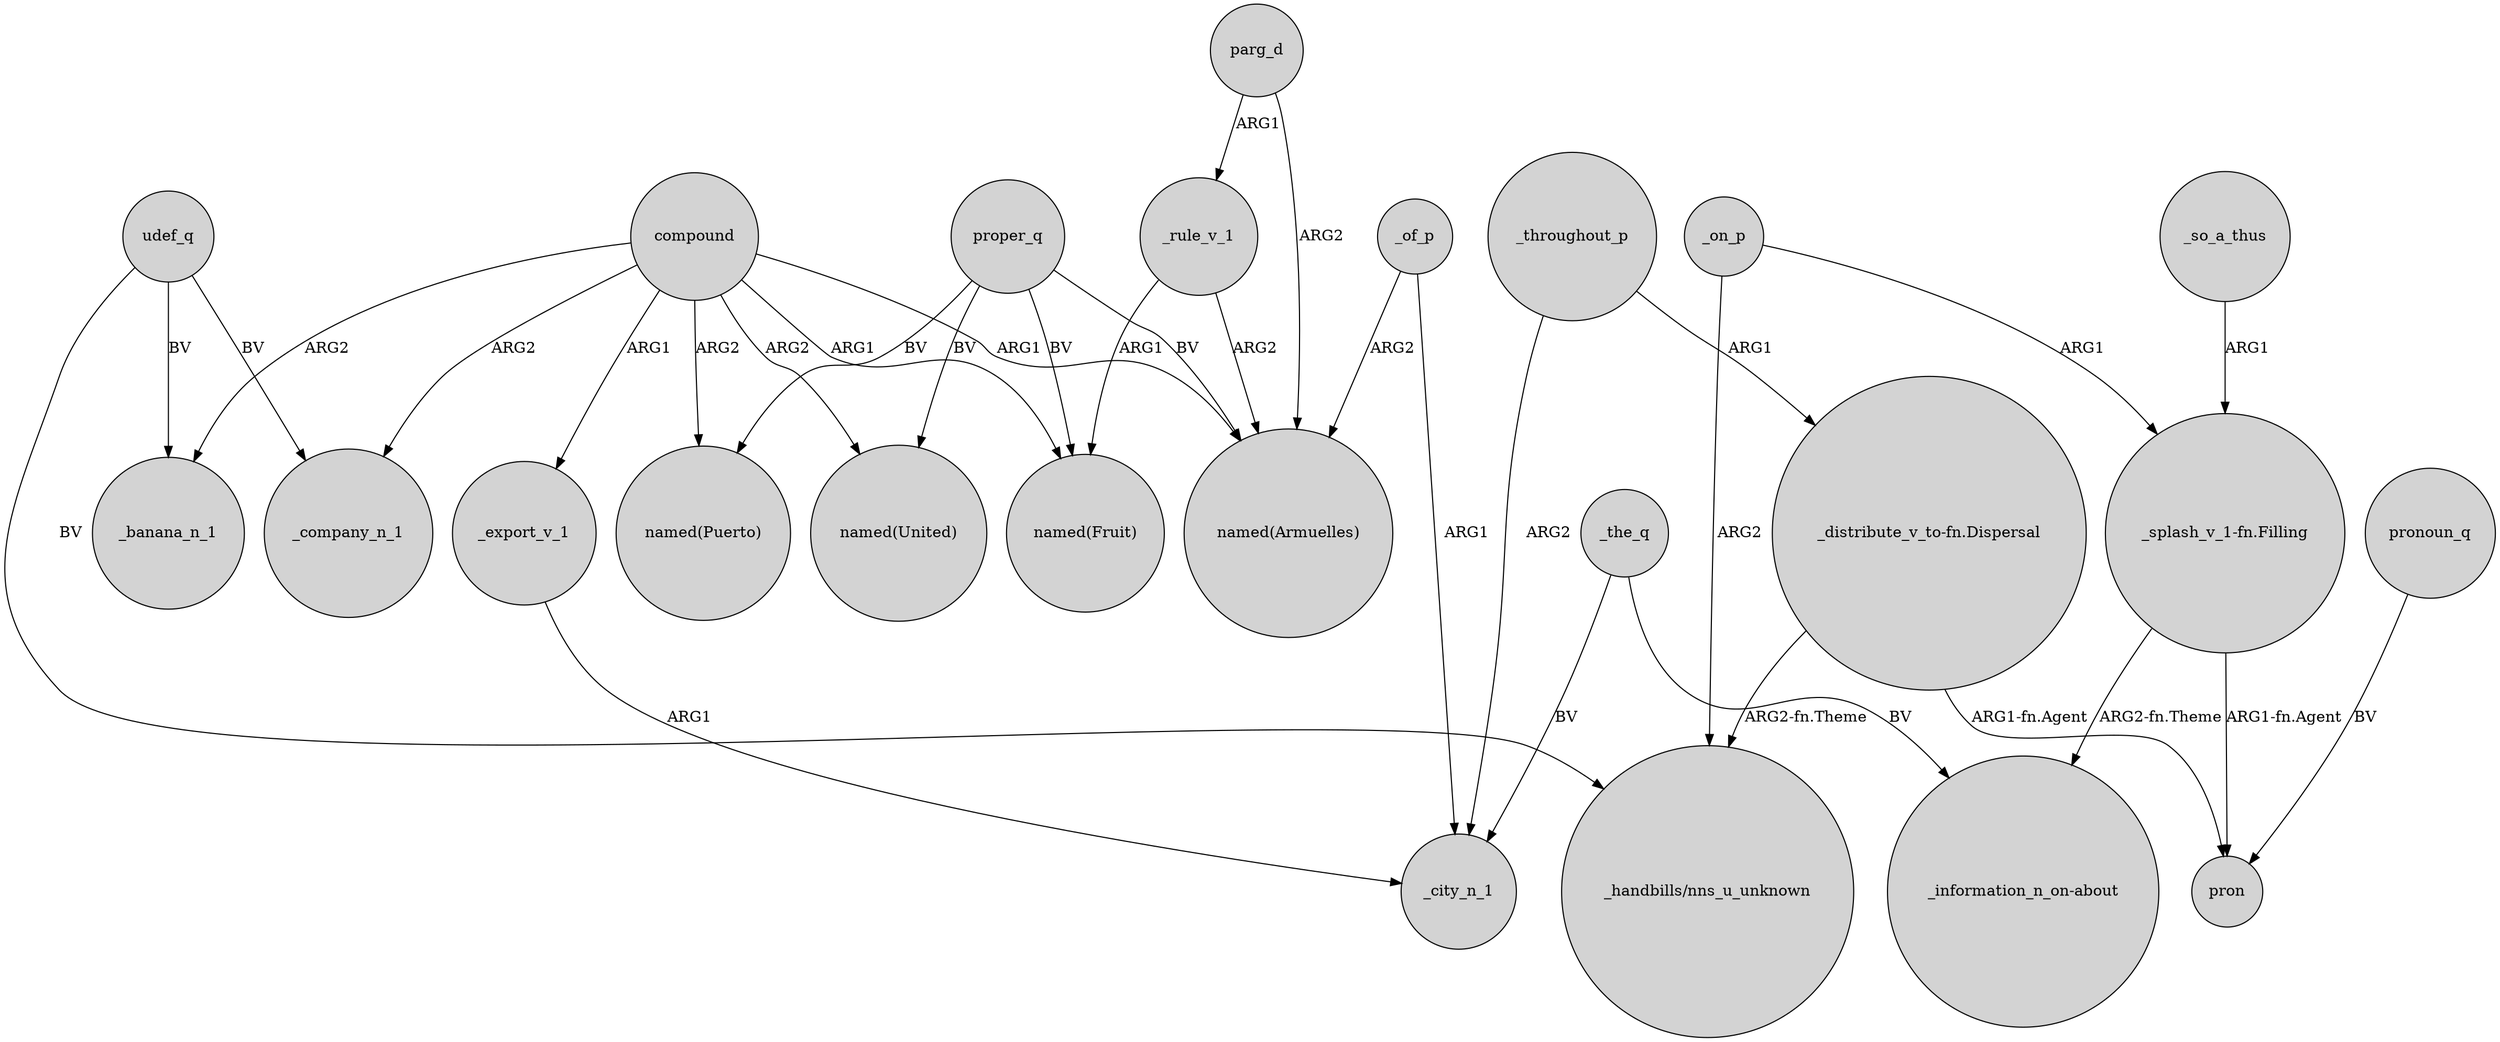 digraph {
	node [shape=circle style=filled]
	_on_p -> "_handbills/nns_u_unknown" [label=ARG2]
	_on_p -> "_splash_v_1-fn.Filling" [label=ARG1]
	udef_q -> _banana_n_1 [label=BV]
	"_splash_v_1-fn.Filling" -> "_information_n_on-about" [label="ARG2-fn.Theme"]
	compound -> _banana_n_1 [label=ARG2]
	compound -> _company_n_1 [label=ARG2]
	parg_d -> _rule_v_1 [label=ARG1]
	_the_q -> "_information_n_on-about" [label=BV]
	compound -> "named(Armuelles)" [label=ARG1]
	compound -> "named(Fruit)" [label=ARG1]
	_throughout_p -> _city_n_1 [label=ARG2]
	_of_p -> _city_n_1 [label=ARG1]
	_rule_v_1 -> "named(Armuelles)" [label=ARG2]
	pronoun_q -> pron [label=BV]
	udef_q -> "_handbills/nns_u_unknown" [label=BV]
	proper_q -> "named(Puerto)" [label=BV]
	"_distribute_v_to-fn.Dispersal" -> "_handbills/nns_u_unknown" [label="ARG2-fn.Theme"]
	compound -> _export_v_1 [label=ARG1]
	parg_d -> "named(Armuelles)" [label=ARG2]
	"_distribute_v_to-fn.Dispersal" -> pron [label="ARG1-fn.Agent"]
	proper_q -> "named(United)" [label=BV]
	_the_q -> _city_n_1 [label=BV]
	_of_p -> "named(Armuelles)" [label=ARG2]
	_rule_v_1 -> "named(Fruit)" [label=ARG1]
	_export_v_1 -> _city_n_1 [label=ARG1]
	proper_q -> "named(Fruit)" [label=BV]
	"_splash_v_1-fn.Filling" -> pron [label="ARG1-fn.Agent"]
	_so_a_thus -> "_splash_v_1-fn.Filling" [label=ARG1]
	proper_q -> "named(Armuelles)" [label=BV]
	compound -> "named(United)" [label=ARG2]
	_throughout_p -> "_distribute_v_to-fn.Dispersal" [label=ARG1]
	compound -> "named(Puerto)" [label=ARG2]
	udef_q -> _company_n_1 [label=BV]
}
